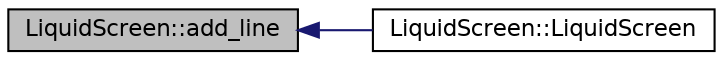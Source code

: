 digraph "LiquidScreen::add_line"
{
  edge [fontname="Helvetica",fontsize="11",labelfontname="Helvetica",labelfontsize="11"];
  node [fontname="Helvetica",fontsize="11",shape=record];
  rankdir="LR";
  Node20 [label="LiquidScreen::add_line",height=0.2,width=0.4,color="black", fillcolor="grey75", style="filled", fontcolor="black"];
  Node20 -> Node21 [dir="back",color="midnightblue",fontsize="11",style="solid",fontname="Helvetica"];
  Node21 [label="LiquidScreen::LiquidScreen",height=0.2,width=0.4,color="black", fillcolor="white", style="filled",URL="$class_liquid_screen.html#a28130554c21cfa4876f3bd7366c0b31b",tooltip="Constructor for 1 LiquidLine object. "];
}
